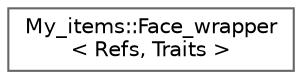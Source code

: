 digraph "Graphical Class Hierarchy"
{
 // LATEX_PDF_SIZE
  bgcolor="transparent";
  edge [fontname=Helvetica,fontsize=10,labelfontname=Helvetica,labelfontsize=10];
  node [fontname=Helvetica,fontsize=10,shape=box,height=0.2,width=0.4];
  rankdir="LR";
  Node0 [id="Node000000",label="My_items::Face_wrapper\l\< Refs, Traits \>",height=0.2,width=0.4,color="grey40", fillcolor="white", style="filled",URL="$structMy__items_1_1Face__wrapper.html",tooltip=" "];
}
